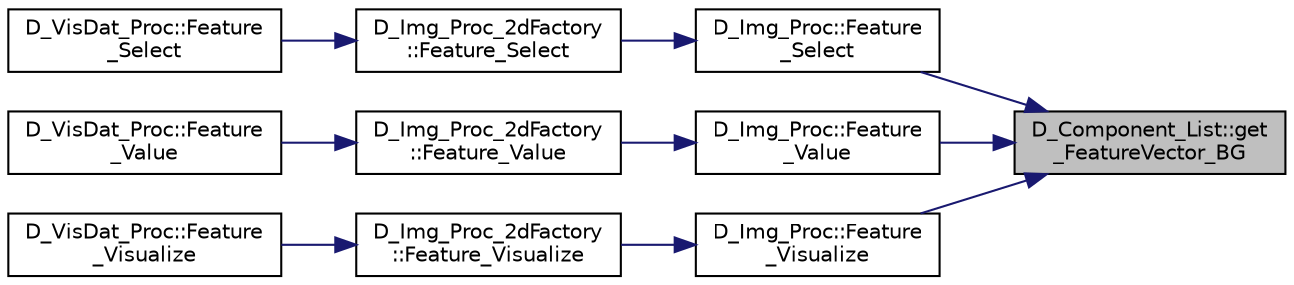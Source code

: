 digraph "D_Component_List::get_FeatureVector_BG"
{
 // LATEX_PDF_SIZE
  edge [fontname="Helvetica",fontsize="10",labelfontname="Helvetica",labelfontsize="10"];
  node [fontname="Helvetica",fontsize="10",shape=record];
  rankdir="RL";
  Node1 [label="D_Component_List::get\l_FeatureVector_BG",height=0.2,width=0.4,color="black", fillcolor="grey75", style="filled", fontcolor="black",tooltip=" "];
  Node1 -> Node2 [dir="back",color="midnightblue",fontsize="10",style="solid"];
  Node2 [label="D_Img_Proc::Feature\l_Select",height=0.2,width=0.4,color="black", fillcolor="white", style="filled",URL="$class_d___img___proc.html#a149d2229a5529c147da2a707ca662763",tooltip=" "];
  Node2 -> Node3 [dir="back",color="midnightblue",fontsize="10",style="solid"];
  Node3 [label="D_Img_Proc_2dFactory\l::Feature_Select",height=0.2,width=0.4,color="black", fillcolor="white", style="filled",URL="$class_d___img___proc__2d_factory.html#a9066807eb757998b5b18c55f9392179b",tooltip=" "];
  Node3 -> Node4 [dir="back",color="midnightblue",fontsize="10",style="solid"];
  Node4 [label="D_VisDat_Proc::Feature\l_Select",height=0.2,width=0.4,color="black", fillcolor="white", style="filled",URL="$class_d___vis_dat___proc.html#a26df64805f8c13a997b18a7244ad5cb4",tooltip=" "];
  Node1 -> Node5 [dir="back",color="midnightblue",fontsize="10",style="solid"];
  Node5 [label="D_Img_Proc::Feature\l_Value",height=0.2,width=0.4,color="black", fillcolor="white", style="filled",URL="$class_d___img___proc.html#aef97f30357f43da70eb43bfe5589ffaa",tooltip=" "];
  Node5 -> Node6 [dir="back",color="midnightblue",fontsize="10",style="solid"];
  Node6 [label="D_Img_Proc_2dFactory\l::Feature_Value",height=0.2,width=0.4,color="black", fillcolor="white", style="filled",URL="$class_d___img___proc__2d_factory.html#a804f01acc6d15ba9ba6704131f9d1e32",tooltip=" "];
  Node6 -> Node7 [dir="back",color="midnightblue",fontsize="10",style="solid"];
  Node7 [label="D_VisDat_Proc::Feature\l_Value",height=0.2,width=0.4,color="black", fillcolor="white", style="filled",URL="$class_d___vis_dat___proc.html#aaa49cffa631cef015105976ee62491dd",tooltip=" "];
  Node1 -> Node8 [dir="back",color="midnightblue",fontsize="10",style="solid"];
  Node8 [label="D_Img_Proc::Feature\l_Visualize",height=0.2,width=0.4,color="black", fillcolor="white", style="filled",URL="$class_d___img___proc.html#a845f2348419069561ad09c9e61861228",tooltip=" "];
  Node8 -> Node9 [dir="back",color="midnightblue",fontsize="10",style="solid"];
  Node9 [label="D_Img_Proc_2dFactory\l::Feature_Visualize",height=0.2,width=0.4,color="black", fillcolor="white", style="filled",URL="$class_d___img___proc__2d_factory.html#aa7d59ee61523224725272bb214ac318b",tooltip=" "];
  Node9 -> Node10 [dir="back",color="midnightblue",fontsize="10",style="solid"];
  Node10 [label="D_VisDat_Proc::Feature\l_Visualize",height=0.2,width=0.4,color="black", fillcolor="white", style="filled",URL="$class_d___vis_dat___proc.html#aaae77b5a9f6339571dc1577d548aec83",tooltip=" "];
}
